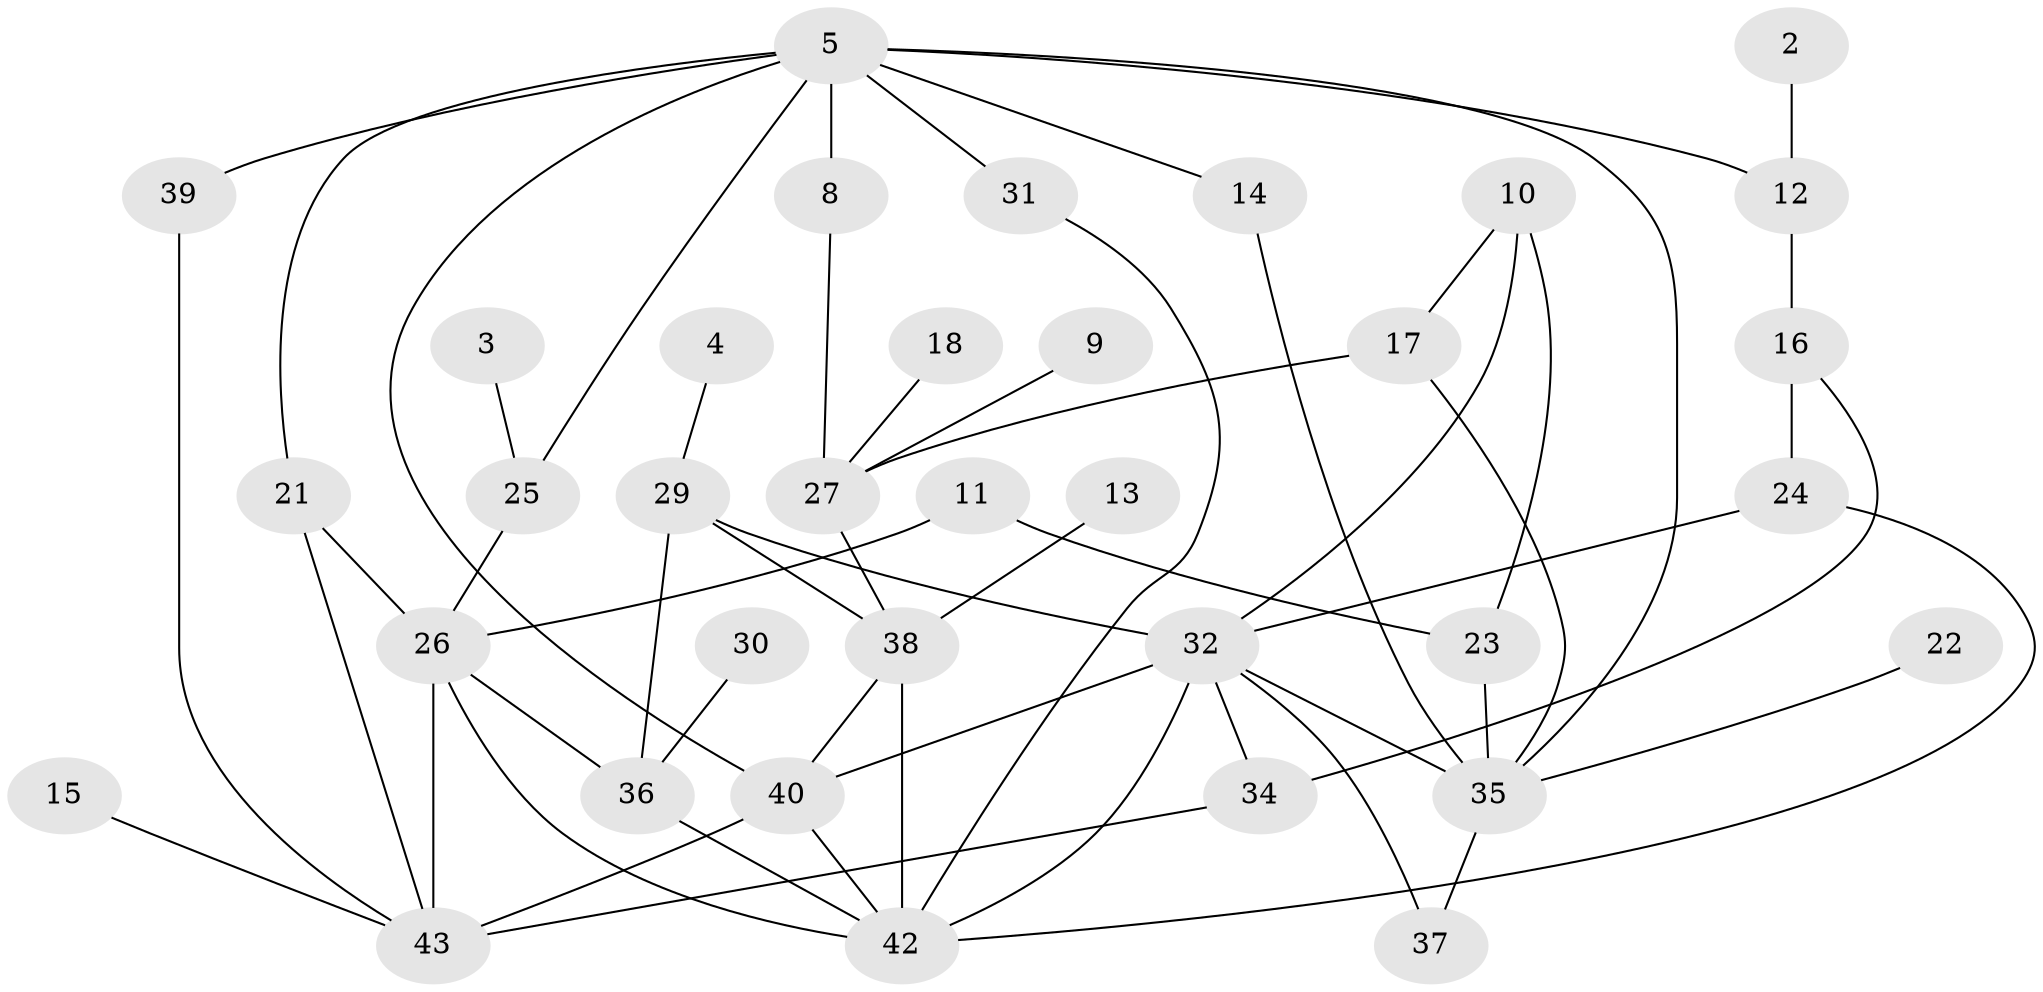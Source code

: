 // original degree distribution, {3: 0.23255813953488372, 0: 0.09302325581395349, 4: 0.18604651162790697, 1: 0.20930232558139536, 2: 0.19767441860465115, 6: 0.011627906976744186, 5: 0.06976744186046512}
// Generated by graph-tools (version 1.1) at 2025/49/03/09/25 03:49:05]
// undirected, 35 vertices, 57 edges
graph export_dot {
graph [start="1"]
  node [color=gray90,style=filled];
  2;
  3;
  4;
  5;
  8;
  9;
  10;
  11;
  12;
  13;
  14;
  15;
  16;
  17;
  18;
  21;
  22;
  23;
  24;
  25;
  26;
  27;
  29;
  30;
  31;
  32;
  34;
  35;
  36;
  37;
  38;
  39;
  40;
  42;
  43;
  2 -- 12 [weight=1.0];
  3 -- 25 [weight=1.0];
  4 -- 29 [weight=1.0];
  5 -- 8 [weight=1.0];
  5 -- 12 [weight=1.0];
  5 -- 14 [weight=1.0];
  5 -- 21 [weight=1.0];
  5 -- 25 [weight=1.0];
  5 -- 31 [weight=1.0];
  5 -- 35 [weight=1.0];
  5 -- 39 [weight=1.0];
  5 -- 40 [weight=1.0];
  8 -- 27 [weight=1.0];
  9 -- 27 [weight=1.0];
  10 -- 17 [weight=1.0];
  10 -- 23 [weight=1.0];
  10 -- 32 [weight=1.0];
  11 -- 23 [weight=1.0];
  11 -- 26 [weight=1.0];
  12 -- 16 [weight=1.0];
  13 -- 38 [weight=1.0];
  14 -- 35 [weight=1.0];
  15 -- 43 [weight=1.0];
  16 -- 24 [weight=1.0];
  16 -- 34 [weight=1.0];
  17 -- 27 [weight=1.0];
  17 -- 35 [weight=1.0];
  18 -- 27 [weight=1.0];
  21 -- 26 [weight=1.0];
  21 -- 43 [weight=1.0];
  22 -- 35 [weight=1.0];
  23 -- 35 [weight=1.0];
  24 -- 32 [weight=1.0];
  24 -- 42 [weight=1.0];
  25 -- 26 [weight=1.0];
  26 -- 36 [weight=1.0];
  26 -- 42 [weight=1.0];
  26 -- 43 [weight=1.0];
  27 -- 38 [weight=1.0];
  29 -- 32 [weight=1.0];
  29 -- 36 [weight=1.0];
  29 -- 38 [weight=1.0];
  30 -- 36 [weight=1.0];
  31 -- 42 [weight=1.0];
  32 -- 34 [weight=1.0];
  32 -- 35 [weight=1.0];
  32 -- 37 [weight=1.0];
  32 -- 40 [weight=1.0];
  32 -- 42 [weight=1.0];
  34 -- 43 [weight=2.0];
  35 -- 37 [weight=1.0];
  36 -- 42 [weight=1.0];
  38 -- 40 [weight=1.0];
  38 -- 42 [weight=2.0];
  39 -- 43 [weight=1.0];
  40 -- 42 [weight=1.0];
  40 -- 43 [weight=1.0];
}

